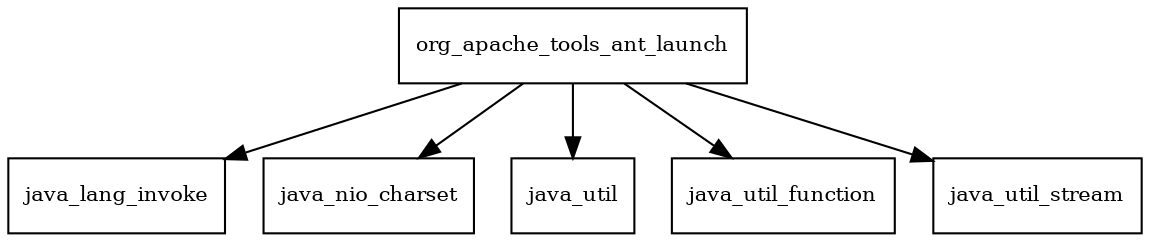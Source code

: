 digraph ant_launcher_1_10_6_package_dependencies {
  node [shape = box, fontsize=10.0];
  org_apache_tools_ant_launch -> java_lang_invoke;
  org_apache_tools_ant_launch -> java_nio_charset;
  org_apache_tools_ant_launch -> java_util;
  org_apache_tools_ant_launch -> java_util_function;
  org_apache_tools_ant_launch -> java_util_stream;
}
